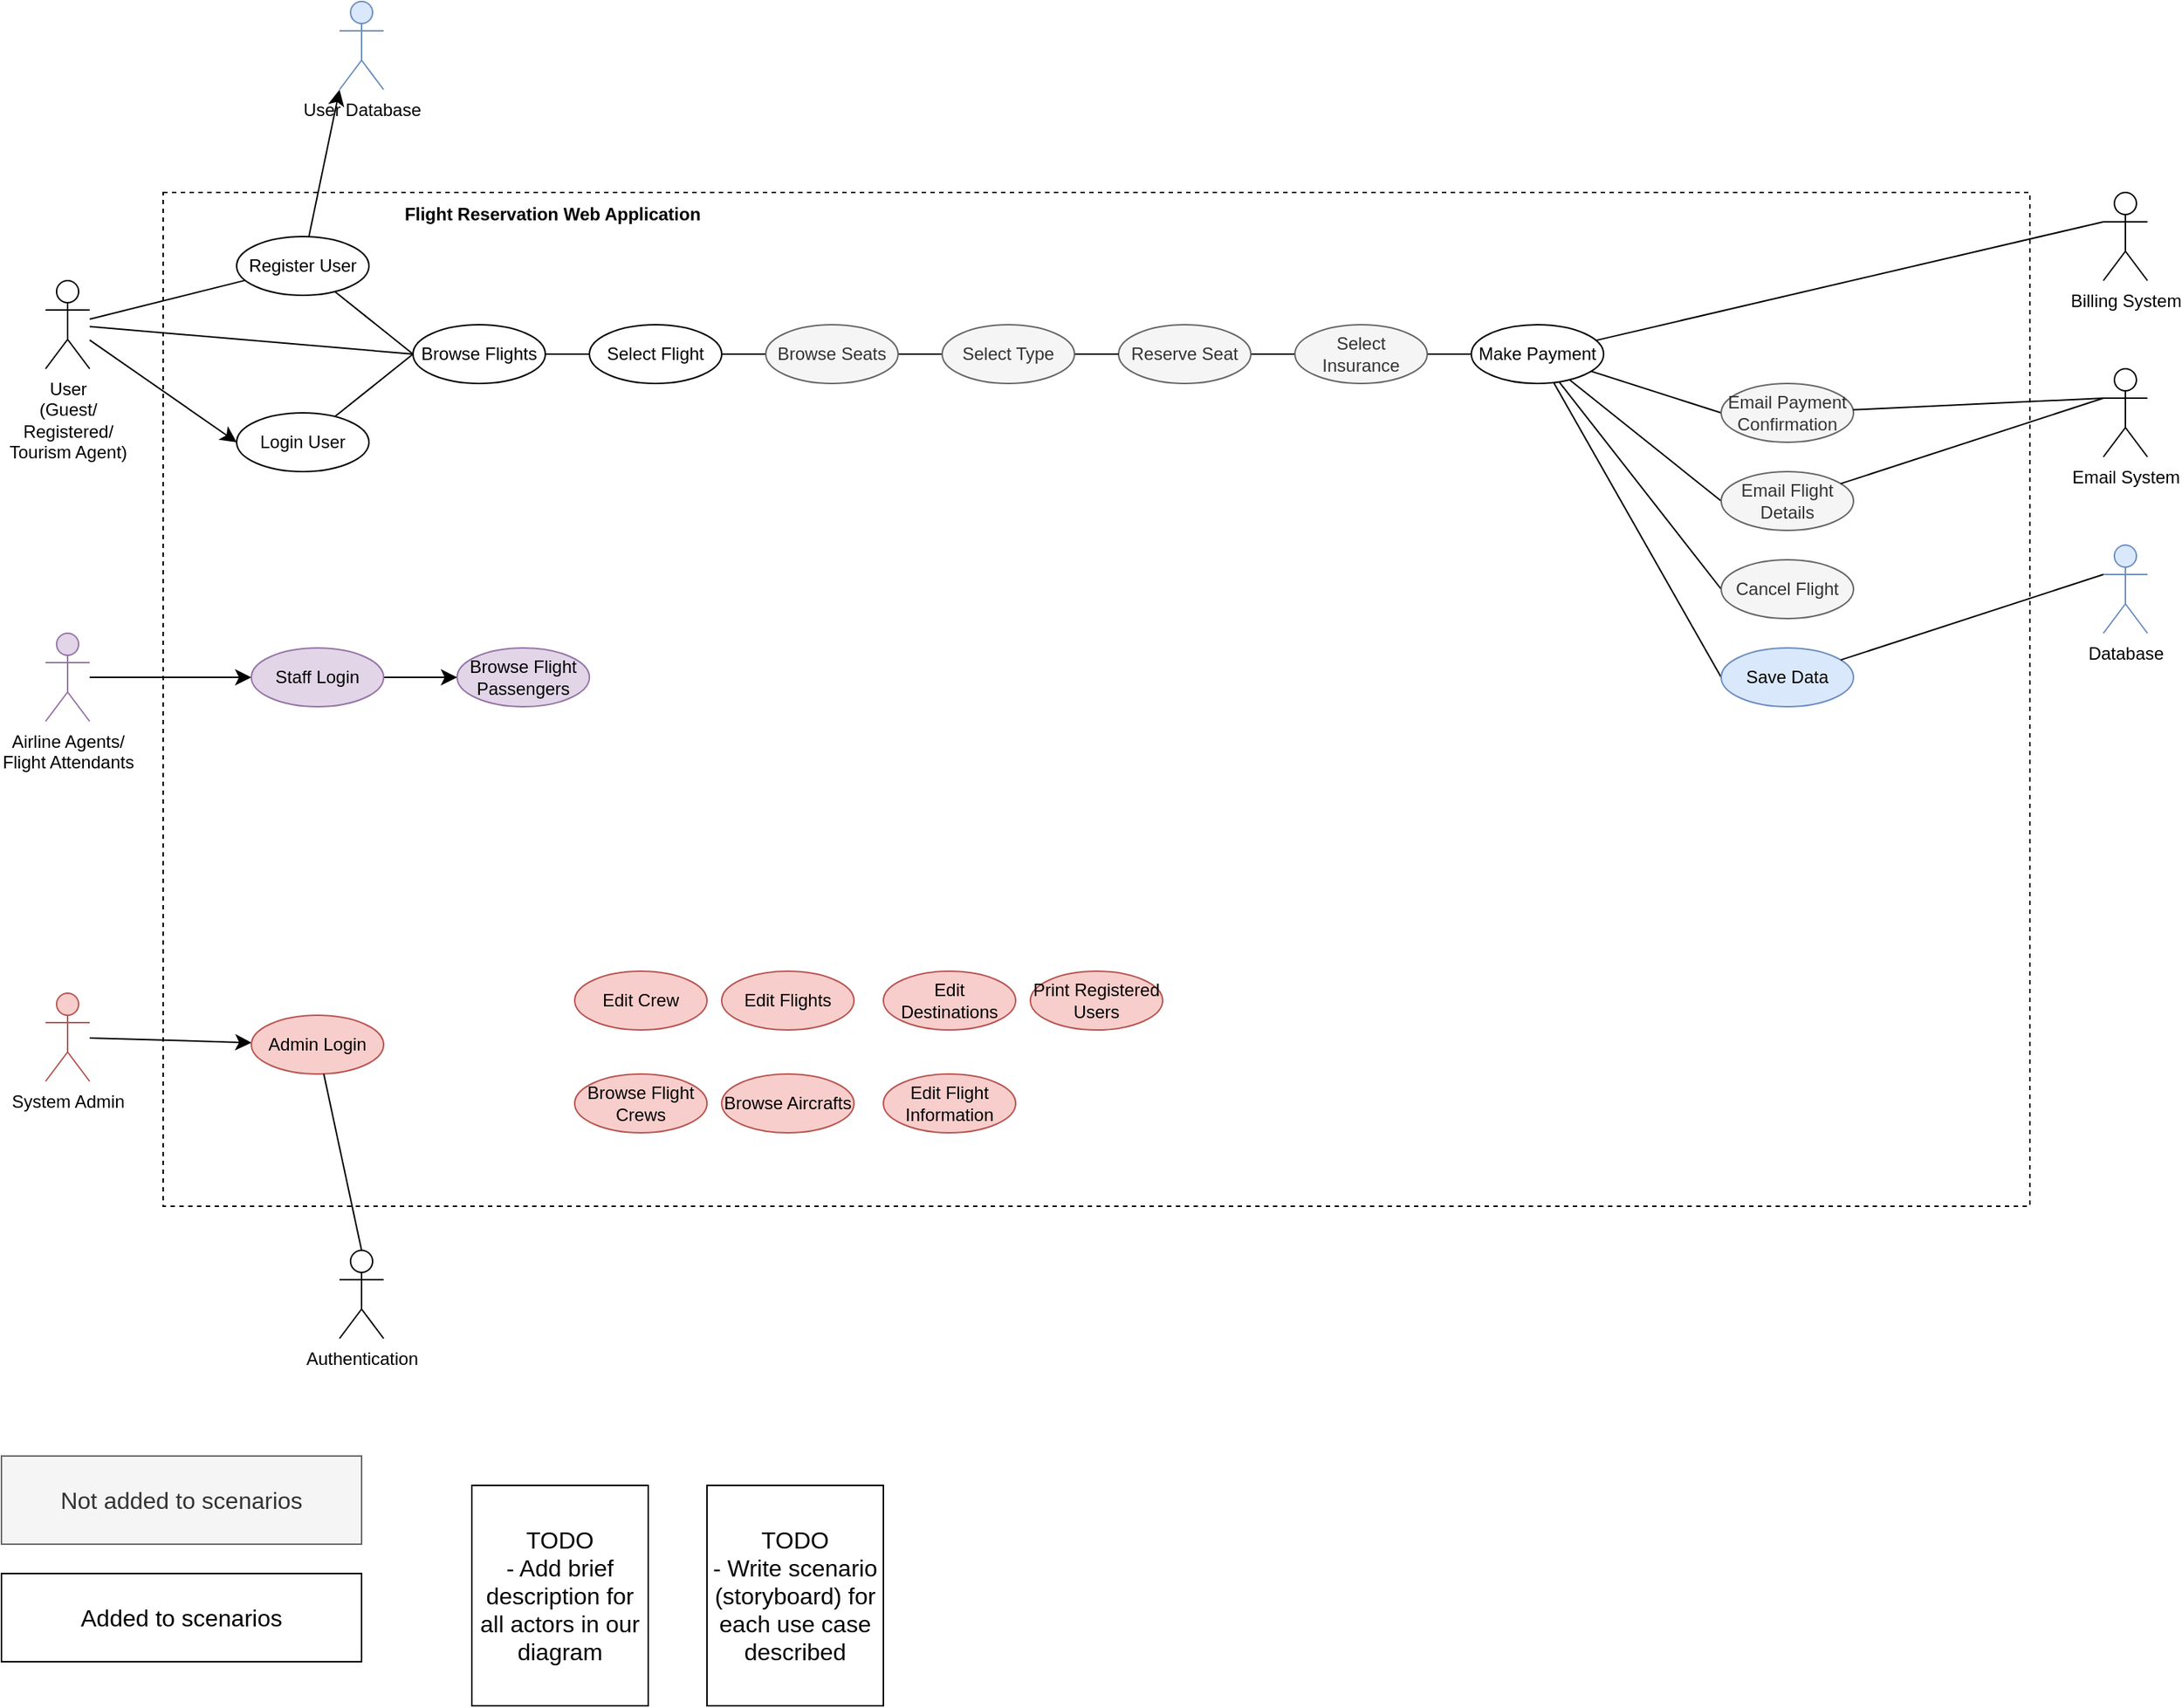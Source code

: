<mxfile version="22.1.0" type="device">
  <diagram name="Page-1" id="S46Qy5RoveteEP8ohFF_">
    <mxGraphModel dx="1406" dy="2113" grid="1" gridSize="10" guides="1" tooltips="1" connect="1" arrows="1" fold="1" page="1" pageScale="1" pageWidth="1700" pageHeight="1100" math="0" shadow="0">
      <root>
        <mxCell id="0" />
        <mxCell id="1" parent="0" />
        <mxCell id="cbzGbRJbBlH43v5UVWtN-21" value="" style="rounded=0;whiteSpace=wrap;html=1;dashed=1;" parent="1" vertex="1">
          <mxGeometry x="150" y="20" width="1270" height="690" as="geometry" />
        </mxCell>
        <mxCell id="s8DzPgensLeai1XTcmqK-38" style="edgeStyle=none;curved=1;rounded=0;orthogonalLoop=1;jettySize=auto;html=1;fontSize=12;startSize=8;endSize=8;endArrow=none;endFill=0;" edge="1" parent="1" source="cbzGbRJbBlH43v5UVWtN-1" target="cbzGbRJbBlH43v5UVWtN-23">
          <mxGeometry relative="1" as="geometry" />
        </mxCell>
        <mxCell id="s8DzPgensLeai1XTcmqK-39" style="edgeStyle=none;curved=1;rounded=0;orthogonalLoop=1;jettySize=auto;html=1;entryX=0;entryY=0.5;entryDx=0;entryDy=0;fontSize=12;startSize=8;endSize=8;" edge="1" parent="1" source="cbzGbRJbBlH43v5UVWtN-1" target="cbzGbRJbBlH43v5UVWtN-24">
          <mxGeometry relative="1" as="geometry" />
        </mxCell>
        <mxCell id="s8DzPgensLeai1XTcmqK-66" style="edgeStyle=none;curved=1;rounded=0;orthogonalLoop=1;jettySize=auto;html=1;entryX=0;entryY=0.5;entryDx=0;entryDy=0;fontSize=12;startSize=8;endSize=8;endArrow=none;endFill=0;" edge="1" parent="1" source="cbzGbRJbBlH43v5UVWtN-1" target="cbzGbRJbBlH43v5UVWtN-31">
          <mxGeometry relative="1" as="geometry" />
        </mxCell>
        <mxCell id="cbzGbRJbBlH43v5UVWtN-1" value="User&lt;br&gt;(Guest/&lt;br&gt;Registered/&lt;br&gt;Tourism Agent)" style="shape=umlActor;verticalLabelPosition=bottom;verticalAlign=top;html=1;outlineConnect=0;" parent="1" vertex="1">
          <mxGeometry x="70" y="80" width="30" height="60" as="geometry" />
        </mxCell>
        <mxCell id="s8DzPgensLeai1XTcmqK-50" style="edgeStyle=none;curved=1;rounded=0;orthogonalLoop=1;jettySize=auto;html=1;entryX=0;entryY=0.5;entryDx=0;entryDy=0;fontSize=12;startSize=8;endSize=8;" edge="1" parent="1" source="cbzGbRJbBlH43v5UVWtN-6" target="s8DzPgensLeai1XTcmqK-35">
          <mxGeometry relative="1" as="geometry" />
        </mxCell>
        <mxCell id="cbzGbRJbBlH43v5UVWtN-6" value="Airline Agents/&lt;br&gt;Flight Attendants" style="shape=umlActor;verticalLabelPosition=bottom;verticalAlign=top;html=1;outlineConnect=0;fillColor=#e1d5e7;strokeColor=#9673a6;" parent="1" vertex="1">
          <mxGeometry x="70" y="320" width="30" height="60" as="geometry" />
        </mxCell>
        <mxCell id="s8DzPgensLeai1XTcmqK-64" style="edgeStyle=none;curved=1;rounded=0;orthogonalLoop=1;jettySize=auto;html=1;fontSize=12;startSize=8;endSize=8;" edge="1" parent="1" source="cbzGbRJbBlH43v5UVWtN-7" target="s8DzPgensLeai1XTcmqK-63">
          <mxGeometry relative="1" as="geometry" />
        </mxCell>
        <mxCell id="cbzGbRJbBlH43v5UVWtN-7" value="System Admin" style="shape=umlActor;verticalLabelPosition=bottom;verticalAlign=top;html=1;outlineConnect=0;fillColor=#f8cecc;strokeColor=#b85450;" parent="1" vertex="1">
          <mxGeometry x="70" y="565" width="30" height="60" as="geometry" />
        </mxCell>
        <mxCell id="cbzGbRJbBlH43v5UVWtN-19" value="Authentication" style="shape=umlActor;verticalLabelPosition=bottom;verticalAlign=top;html=1;outlineConnect=0;" parent="1" vertex="1">
          <mxGeometry x="270" y="740" width="30" height="60" as="geometry" />
        </mxCell>
        <mxCell id="cbzGbRJbBlH43v5UVWtN-22" value="&lt;b&gt;Flight Reservation Web Application&lt;/b&gt;" style="text;html=1;strokeColor=none;fillColor=none;align=center;verticalAlign=middle;whiteSpace=wrap;rounded=0;" parent="1" vertex="1">
          <mxGeometry x="290" y="20" width="250" height="30" as="geometry" />
        </mxCell>
        <mxCell id="s8DzPgensLeai1XTcmqK-41" style="edgeStyle=none;curved=1;rounded=0;orthogonalLoop=1;jettySize=auto;html=1;entryX=0;entryY=0.5;entryDx=0;entryDy=0;fontSize=12;startSize=8;endSize=8;endArrow=none;endFill=0;" edge="1" parent="1" source="cbzGbRJbBlH43v5UVWtN-23" target="cbzGbRJbBlH43v5UVWtN-31">
          <mxGeometry relative="1" as="geometry" />
        </mxCell>
        <mxCell id="cbzGbRJbBlH43v5UVWtN-23" value="Register User" style="ellipse;whiteSpace=wrap;html=1;" parent="1" vertex="1">
          <mxGeometry x="200" y="50" width="90" height="40" as="geometry" />
        </mxCell>
        <mxCell id="s8DzPgensLeai1XTcmqK-40" style="edgeStyle=none;curved=1;rounded=0;orthogonalLoop=1;jettySize=auto;html=1;entryX=0;entryY=0.5;entryDx=0;entryDy=0;fontSize=12;startSize=8;endSize=8;endArrow=none;endFill=0;" edge="1" parent="1" source="cbzGbRJbBlH43v5UVWtN-24" target="cbzGbRJbBlH43v5UVWtN-31">
          <mxGeometry relative="1" as="geometry" />
        </mxCell>
        <mxCell id="cbzGbRJbBlH43v5UVWtN-24" value="Login User" style="ellipse;whiteSpace=wrap;html=1;" parent="1" vertex="1">
          <mxGeometry x="200" y="170" width="90" height="40" as="geometry" />
        </mxCell>
        <mxCell id="s8DzPgensLeai1XTcmqK-43" style="edgeStyle=none;curved=1;rounded=0;orthogonalLoop=1;jettySize=auto;html=1;fontSize=12;startSize=8;endSize=8;endArrow=none;endFill=0;" edge="1" parent="1" source="cbzGbRJbBlH43v5UVWtN-25" target="s8DzPgensLeai1XTcmqK-3">
          <mxGeometry relative="1" as="geometry" />
        </mxCell>
        <mxCell id="cbzGbRJbBlH43v5UVWtN-25" value="Select Flight" style="ellipse;whiteSpace=wrap;html=1;" parent="1" vertex="1">
          <mxGeometry x="440" y="110" width="90" height="40" as="geometry" />
        </mxCell>
        <mxCell id="s8DzPgensLeai1XTcmqK-52" style="edgeStyle=none;curved=1;rounded=0;orthogonalLoop=1;jettySize=auto;html=1;entryX=0;entryY=0.5;entryDx=0;entryDy=0;fontSize=12;startSize=8;endSize=8;endArrow=none;endFill=0;" edge="1" parent="1" source="cbzGbRJbBlH43v5UVWtN-26" target="cbzGbRJbBlH43v5UVWtN-32">
          <mxGeometry relative="1" as="geometry" />
        </mxCell>
        <mxCell id="s8DzPgensLeai1XTcmqK-53" style="edgeStyle=none;curved=1;rounded=0;orthogonalLoop=1;jettySize=auto;html=1;entryX=0;entryY=0.5;entryDx=0;entryDy=0;fontSize=12;startSize=8;endSize=8;endArrow=none;endFill=0;" edge="1" parent="1" source="cbzGbRJbBlH43v5UVWtN-26" target="cbzGbRJbBlH43v5UVWtN-33">
          <mxGeometry relative="1" as="geometry" />
        </mxCell>
        <mxCell id="s8DzPgensLeai1XTcmqK-54" style="edgeStyle=none;curved=1;rounded=0;orthogonalLoop=1;jettySize=auto;html=1;entryX=0;entryY=0.5;entryDx=0;entryDy=0;fontSize=12;startSize=8;endSize=8;endArrow=none;endFill=0;" edge="1" parent="1" source="cbzGbRJbBlH43v5UVWtN-26" target="s8DzPgensLeai1XTcmqK-19">
          <mxGeometry relative="1" as="geometry" />
        </mxCell>
        <mxCell id="s8DzPgensLeai1XTcmqK-56" style="edgeStyle=none;curved=1;rounded=0;orthogonalLoop=1;jettySize=auto;html=1;entryX=0;entryY=0.5;entryDx=0;entryDy=0;fontSize=12;startSize=8;endSize=8;endArrow=none;endFill=0;" edge="1" parent="1" source="cbzGbRJbBlH43v5UVWtN-26" target="cbzGbRJbBlH43v5UVWtN-34">
          <mxGeometry relative="1" as="geometry" />
        </mxCell>
        <mxCell id="cbzGbRJbBlH43v5UVWtN-26" value="Make Payment" style="ellipse;whiteSpace=wrap;html=1;" parent="1" vertex="1">
          <mxGeometry x="1040" y="110" width="90" height="40" as="geometry" />
        </mxCell>
        <mxCell id="cbzGbRJbBlH43v5UVWtN-27" value="Email System" style="shape=umlActor;verticalLabelPosition=bottom;verticalAlign=top;html=1;outlineConnect=0;" parent="1" vertex="1">
          <mxGeometry x="1470" y="140" width="30" height="60" as="geometry" />
        </mxCell>
        <mxCell id="cbzGbRJbBlH43v5UVWtN-30" value="Database" style="shape=umlActor;verticalLabelPosition=bottom;verticalAlign=top;html=1;outlineConnect=0;fillColor=#dae8fc;strokeColor=#6c8ebf;" parent="1" vertex="1">
          <mxGeometry x="1470" y="260" width="30" height="60" as="geometry" />
        </mxCell>
        <mxCell id="s8DzPgensLeai1XTcmqK-42" style="edgeStyle=none;curved=1;rounded=0;orthogonalLoop=1;jettySize=auto;html=1;entryX=0;entryY=0.5;entryDx=0;entryDy=0;fontSize=12;startSize=8;endSize=8;endArrow=none;endFill=0;" edge="1" parent="1" source="cbzGbRJbBlH43v5UVWtN-31" target="cbzGbRJbBlH43v5UVWtN-25">
          <mxGeometry relative="1" as="geometry" />
        </mxCell>
        <mxCell id="cbzGbRJbBlH43v5UVWtN-31" value="Browse Flights" style="ellipse;whiteSpace=wrap;html=1;" parent="1" vertex="1">
          <mxGeometry x="320" y="110" width="90" height="40" as="geometry" />
        </mxCell>
        <mxCell id="cbzGbRJbBlH43v5UVWtN-32" value="Email Payment Confirmation" style="ellipse;whiteSpace=wrap;html=1;fillColor=#f5f5f5;fontColor=#333333;strokeColor=#666666;" parent="1" vertex="1">
          <mxGeometry x="1210" y="150" width="90" height="40" as="geometry" />
        </mxCell>
        <mxCell id="cbzGbRJbBlH43v5UVWtN-33" value="Email Flight Details" style="ellipse;whiteSpace=wrap;html=1;fillColor=#f5f5f5;fontColor=#333333;strokeColor=#666666;" parent="1" vertex="1">
          <mxGeometry x="1210" y="210" width="90" height="40" as="geometry" />
        </mxCell>
        <mxCell id="cbzGbRJbBlH43v5UVWtN-34" value="Save Data" style="ellipse;whiteSpace=wrap;html=1;fillColor=#dae8fc;strokeColor=#6c8ebf;" parent="1" vertex="1">
          <mxGeometry x="1210" y="330" width="90" height="40" as="geometry" />
        </mxCell>
        <mxCell id="s8DzPgensLeai1XTcmqK-1" value="TODO&lt;br&gt;- Add brief description for all actors in our diagram" style="rounded=0;whiteSpace=wrap;html=1;fontSize=16;" vertex="1" parent="1">
          <mxGeometry x="360" y="900" width="120" height="150" as="geometry" />
        </mxCell>
        <mxCell id="s8DzPgensLeai1XTcmqK-2" value="TODO&lt;br&gt;- Write scenario (storyboard) for each use case described" style="rounded=0;whiteSpace=wrap;html=1;fontSize=16;" vertex="1" parent="1">
          <mxGeometry x="520" y="900" width="120" height="150" as="geometry" />
        </mxCell>
        <mxCell id="s8DzPgensLeai1XTcmqK-44" style="edgeStyle=none;curved=1;rounded=0;orthogonalLoop=1;jettySize=auto;html=1;fontSize=12;startSize=8;endSize=8;endArrow=none;endFill=0;" edge="1" parent="1" source="s8DzPgensLeai1XTcmqK-3" target="s8DzPgensLeai1XTcmqK-17">
          <mxGeometry relative="1" as="geometry" />
        </mxCell>
        <mxCell id="s8DzPgensLeai1XTcmqK-3" value="Browse Seats" style="ellipse;whiteSpace=wrap;html=1;fillColor=#f5f5f5;fontColor=#333333;strokeColor=#666666;" vertex="1" parent="1">
          <mxGeometry x="560" y="110" width="90" height="40" as="geometry" />
        </mxCell>
        <mxCell id="s8DzPgensLeai1XTcmqK-5" value="Not added to scenarios" style="rounded=0;whiteSpace=wrap;html=1;fontSize=16;fillColor=#f5f5f5;fontColor=#333333;strokeColor=#666666;" vertex="1" parent="1">
          <mxGeometry x="40" y="880" width="245" height="60" as="geometry" />
        </mxCell>
        <mxCell id="s8DzPgensLeai1XTcmqK-6" value="Added to scenarios" style="rounded=0;whiteSpace=wrap;html=1;fontSize=16;" vertex="1" parent="1">
          <mxGeometry x="40" y="960" width="245" height="60" as="geometry" />
        </mxCell>
        <mxCell id="s8DzPgensLeai1XTcmqK-46" style="edgeStyle=none;curved=1;rounded=0;orthogonalLoop=1;jettySize=auto;html=1;entryX=0;entryY=0.5;entryDx=0;entryDy=0;fontSize=12;startSize=8;endSize=8;endArrow=none;endFill=0;" edge="1" parent="1" source="s8DzPgensLeai1XTcmqK-8" target="s8DzPgensLeai1XTcmqK-18">
          <mxGeometry relative="1" as="geometry" />
        </mxCell>
        <mxCell id="s8DzPgensLeai1XTcmqK-8" value="Reserve Seat" style="ellipse;whiteSpace=wrap;html=1;fillColor=#f5f5f5;fontColor=#333333;strokeColor=#666666;" vertex="1" parent="1">
          <mxGeometry x="800" y="110" width="90" height="40" as="geometry" />
        </mxCell>
        <mxCell id="s8DzPgensLeai1XTcmqK-10" value="Billing System" style="shape=umlActor;verticalLabelPosition=bottom;verticalAlign=top;html=1;outlineConnect=0;" vertex="1" parent="1">
          <mxGeometry x="1470" y="20" width="30" height="60" as="geometry" />
        </mxCell>
        <mxCell id="s8DzPgensLeai1XTcmqK-45" style="edgeStyle=none;curved=1;rounded=0;orthogonalLoop=1;jettySize=auto;html=1;fontSize=12;startSize=8;endSize=8;endArrow=none;endFill=0;" edge="1" parent="1" source="s8DzPgensLeai1XTcmqK-17" target="s8DzPgensLeai1XTcmqK-8">
          <mxGeometry relative="1" as="geometry" />
        </mxCell>
        <mxCell id="s8DzPgensLeai1XTcmqK-17" value="Select Type" style="ellipse;whiteSpace=wrap;html=1;fillColor=#f5f5f5;fontColor=#333333;strokeColor=#666666;" vertex="1" parent="1">
          <mxGeometry x="680" y="110" width="90" height="40" as="geometry" />
        </mxCell>
        <mxCell id="s8DzPgensLeai1XTcmqK-47" style="edgeStyle=none;curved=1;rounded=0;orthogonalLoop=1;jettySize=auto;html=1;entryX=0;entryY=0.5;entryDx=0;entryDy=0;fontSize=12;startSize=8;endSize=8;endArrow=none;endFill=0;" edge="1" parent="1" source="s8DzPgensLeai1XTcmqK-18" target="cbzGbRJbBlH43v5UVWtN-26">
          <mxGeometry relative="1" as="geometry" />
        </mxCell>
        <mxCell id="s8DzPgensLeai1XTcmqK-18" value="Select Insurance" style="ellipse;whiteSpace=wrap;html=1;fillColor=#f5f5f5;fontColor=#333333;strokeColor=#666666;" vertex="1" parent="1">
          <mxGeometry x="920" y="110" width="90" height="40" as="geometry" />
        </mxCell>
        <mxCell id="s8DzPgensLeai1XTcmqK-19" value="Cancel Flight" style="ellipse;whiteSpace=wrap;html=1;fillColor=#f5f5f5;fontColor=#333333;strokeColor=#666666;" vertex="1" parent="1">
          <mxGeometry x="1210" y="270" width="90" height="40" as="geometry" />
        </mxCell>
        <mxCell id="s8DzPgensLeai1XTcmqK-20" value="Browse Flight Passengers" style="ellipse;whiteSpace=wrap;html=1;fillColor=#e1d5e7;strokeColor=#9673a6;" vertex="1" parent="1">
          <mxGeometry x="350" y="330" width="90" height="40" as="geometry" />
        </mxCell>
        <mxCell id="s8DzPgensLeai1XTcmqK-21" value="Browse Flight Crews" style="ellipse;whiteSpace=wrap;html=1;fillColor=#f8cecc;strokeColor=#b85450;" vertex="1" parent="1">
          <mxGeometry x="430" y="620" width="90" height="40" as="geometry" />
        </mxCell>
        <mxCell id="s8DzPgensLeai1XTcmqK-22" value="Browse Aircrafts" style="ellipse;whiteSpace=wrap;html=1;fillColor=#f8cecc;strokeColor=#b85450;" vertex="1" parent="1">
          <mxGeometry x="530" y="620" width="90" height="40" as="geometry" />
        </mxCell>
        <mxCell id="s8DzPgensLeai1XTcmqK-23" value="Edit Crew" style="ellipse;whiteSpace=wrap;html=1;fillColor=#f8cecc;strokeColor=#b85450;" vertex="1" parent="1">
          <mxGeometry x="430" y="550" width="90" height="40" as="geometry" />
        </mxCell>
        <mxCell id="s8DzPgensLeai1XTcmqK-25" value="Edit Flights" style="ellipse;whiteSpace=wrap;html=1;fillColor=#f8cecc;strokeColor=#b85450;" vertex="1" parent="1">
          <mxGeometry x="530" y="550" width="90" height="40" as="geometry" />
        </mxCell>
        <mxCell id="s8DzPgensLeai1XTcmqK-26" value="Edit Destinations" style="ellipse;whiteSpace=wrap;html=1;fillColor=#f8cecc;strokeColor=#b85450;" vertex="1" parent="1">
          <mxGeometry x="640" y="550" width="90" height="40" as="geometry" />
        </mxCell>
        <mxCell id="s8DzPgensLeai1XTcmqK-27" value="Edit Flight Information" style="ellipse;whiteSpace=wrap;html=1;fillColor=#f8cecc;strokeColor=#b85450;" vertex="1" parent="1">
          <mxGeometry x="640" y="620" width="90" height="40" as="geometry" />
        </mxCell>
        <mxCell id="s8DzPgensLeai1XTcmqK-28" value="Print Registered Users" style="ellipse;whiteSpace=wrap;html=1;fillColor=#f8cecc;strokeColor=#b85450;" vertex="1" parent="1">
          <mxGeometry x="740" y="550" width="90" height="40" as="geometry" />
        </mxCell>
        <mxCell id="s8DzPgensLeai1XTcmqK-65" style="edgeStyle=none;curved=1;rounded=0;orthogonalLoop=1;jettySize=auto;html=1;fontSize=12;startSize=8;endSize=8;" edge="1" parent="1" source="s8DzPgensLeai1XTcmqK-35" target="s8DzPgensLeai1XTcmqK-20">
          <mxGeometry relative="1" as="geometry" />
        </mxCell>
        <mxCell id="s8DzPgensLeai1XTcmqK-35" value="Staff Login" style="ellipse;whiteSpace=wrap;html=1;fillColor=#e1d5e7;strokeColor=#9673a6;" vertex="1" parent="1">
          <mxGeometry x="210" y="330" width="90" height="40" as="geometry" />
        </mxCell>
        <mxCell id="s8DzPgensLeai1XTcmqK-49" style="edgeStyle=none;curved=1;rounded=0;orthogonalLoop=1;jettySize=auto;html=1;entryX=0;entryY=0.333;entryDx=0;entryDy=0;entryPerimeter=0;fontSize=12;startSize=8;endSize=8;endArrow=none;endFill=0;" edge="1" parent="1" source="cbzGbRJbBlH43v5UVWtN-26" target="s8DzPgensLeai1XTcmqK-10">
          <mxGeometry relative="1" as="geometry" />
        </mxCell>
        <mxCell id="s8DzPgensLeai1XTcmqK-60" style="edgeStyle=none;curved=1;rounded=0;orthogonalLoop=1;jettySize=auto;html=1;entryX=0;entryY=0.333;entryDx=0;entryDy=0;entryPerimeter=0;fontSize=12;startSize=8;endSize=8;endArrow=none;endFill=0;" edge="1" parent="1" source="cbzGbRJbBlH43v5UVWtN-32" target="cbzGbRJbBlH43v5UVWtN-27">
          <mxGeometry relative="1" as="geometry" />
        </mxCell>
        <mxCell id="s8DzPgensLeai1XTcmqK-61" style="edgeStyle=none;curved=1;rounded=0;orthogonalLoop=1;jettySize=auto;html=1;entryX=0;entryY=0.333;entryDx=0;entryDy=0;entryPerimeter=0;fontSize=12;startSize=8;endSize=8;endArrow=none;endFill=0;" edge="1" parent="1" source="cbzGbRJbBlH43v5UVWtN-33" target="cbzGbRJbBlH43v5UVWtN-27">
          <mxGeometry relative="1" as="geometry" />
        </mxCell>
        <mxCell id="s8DzPgensLeai1XTcmqK-62" style="edgeStyle=none;curved=1;rounded=0;orthogonalLoop=1;jettySize=auto;html=1;entryX=0;entryY=0.333;entryDx=0;entryDy=0;entryPerimeter=0;fontSize=12;startSize=8;endSize=8;endArrow=none;endFill=0;" edge="1" parent="1" source="cbzGbRJbBlH43v5UVWtN-34" target="cbzGbRJbBlH43v5UVWtN-30">
          <mxGeometry relative="1" as="geometry" />
        </mxCell>
        <mxCell id="s8DzPgensLeai1XTcmqK-63" value="Admin Login" style="ellipse;whiteSpace=wrap;html=1;fillColor=#f8cecc;strokeColor=#b85450;" vertex="1" parent="1">
          <mxGeometry x="210" y="580" width="90" height="40" as="geometry" />
        </mxCell>
        <mxCell id="s8DzPgensLeai1XTcmqK-67" value="User Database" style="shape=umlActor;verticalLabelPosition=bottom;verticalAlign=top;html=1;outlineConnect=0;fillColor=#dae8fc;strokeColor=#6c8ebf;" vertex="1" parent="1">
          <mxGeometry x="270" y="-110" width="30" height="60" as="geometry" />
        </mxCell>
        <mxCell id="s8DzPgensLeai1XTcmqK-68" style="edgeStyle=none;curved=1;rounded=0;orthogonalLoop=1;jettySize=auto;html=1;fontSize=12;startSize=8;endSize=8;entryX=0;entryY=1;entryDx=0;entryDy=0;entryPerimeter=0;" edge="1" parent="1" source="cbzGbRJbBlH43v5UVWtN-23" target="s8DzPgensLeai1XTcmqK-67">
          <mxGeometry relative="1" as="geometry">
            <mxPoint x="220" y="-60" as="targetPoint" />
          </mxGeometry>
        </mxCell>
        <mxCell id="s8DzPgensLeai1XTcmqK-71" style="edgeStyle=none;curved=1;rounded=0;orthogonalLoop=1;jettySize=auto;html=1;entryX=0.5;entryY=0;entryDx=0;entryDy=0;entryPerimeter=0;fontSize=12;startSize=8;endSize=8;endArrow=none;endFill=0;" edge="1" parent="1" source="s8DzPgensLeai1XTcmqK-63" target="cbzGbRJbBlH43v5UVWtN-19">
          <mxGeometry relative="1" as="geometry" />
        </mxCell>
      </root>
    </mxGraphModel>
  </diagram>
</mxfile>
